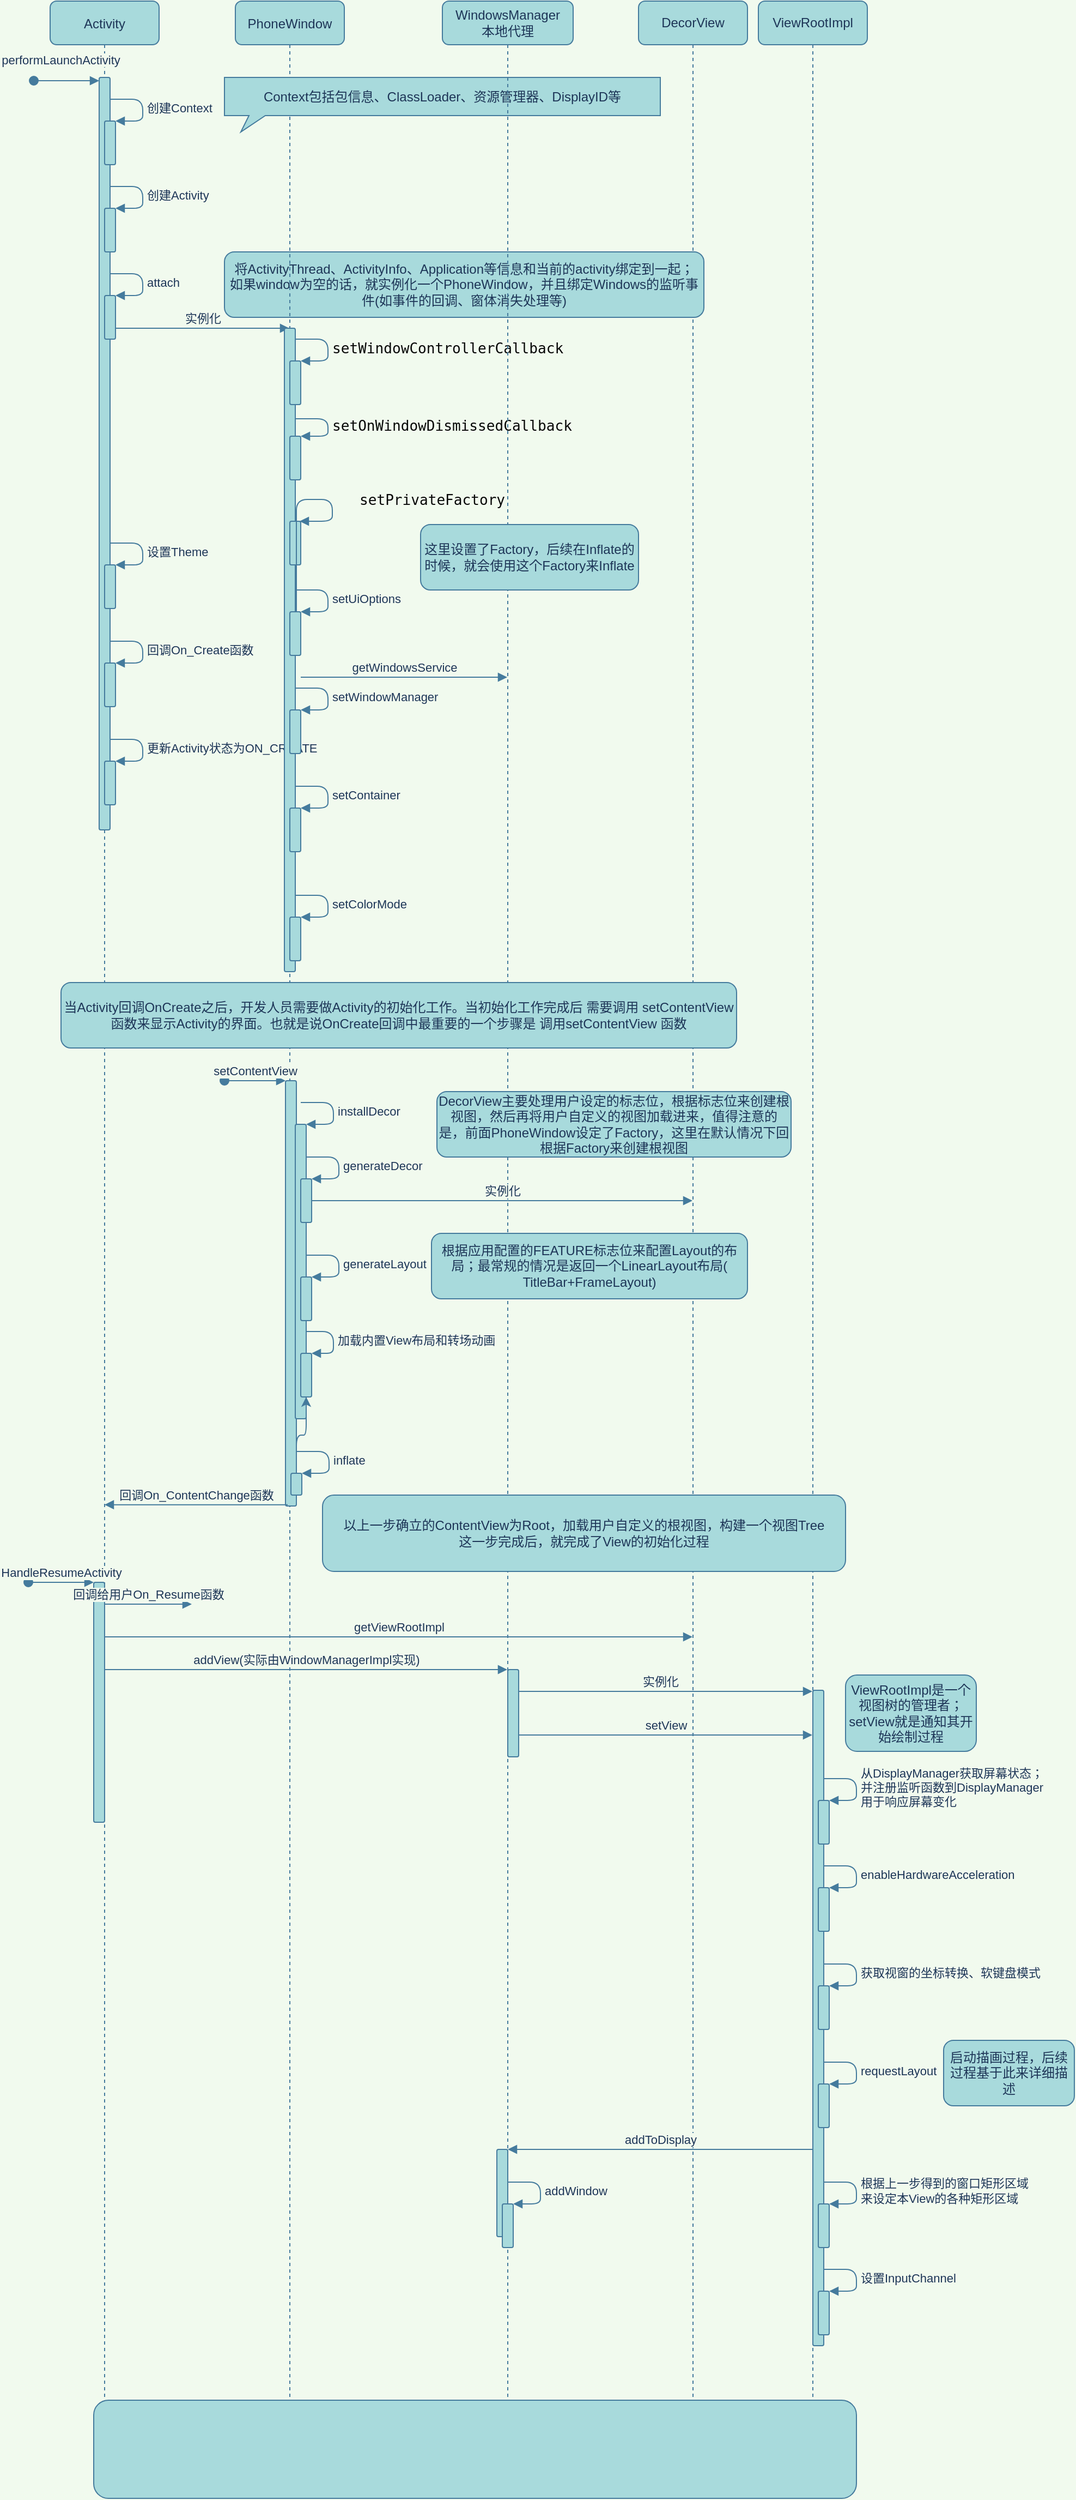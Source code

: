 <mxfile version="16.5.3" type="github">
  <diagram id="kgpKYQtTHZ0yAKxKKP6v" name="Page-1">
    <mxGraphModel dx="914" dy="612" grid="1" gridSize="10" guides="1" tooltips="1" connect="1" arrows="1" fold="1" page="1" pageScale="1" pageWidth="850" pageHeight="1100" background="#F1FAEE" math="0" shadow="0">
      <root>
        <mxCell id="0" />
        <mxCell id="1" style="locked=1;" parent="0" />
        <mxCell id="mvKPFEOK_YDnTUbCSuoW-56" value="DecorView" style="shape=umlLifeline;perimeter=lifelinePerimeter;whiteSpace=wrap;html=1;container=1;collapsible=0;recursiveResize=0;outlineConnect=0;rounded=1;fillColor=#A8DADC;strokeColor=#457B9D;fontColor=#1D3557;" parent="1" vertex="1">
          <mxGeometry x="660" y="80" width="100" height="2240" as="geometry" />
        </mxCell>
        <mxCell id="mvKPFEOK_YDnTUbCSuoW-14" value="将ActivityThread、ActivityInfo、Application等信息和当前的activity绑定到一起；&lt;br&gt;如果window为空的话，就实例化一个PhoneWindow，并且绑定Windows的监听事件(如事件的回调、窗体消失处理等)" style="rounded=1;whiteSpace=wrap;html=1;fillColor=#A8DADC;strokeColor=#457B9D;fontColor=#1D3557;" parent="1" vertex="1">
          <mxGeometry x="280" y="310" width="440" height="60" as="geometry" />
        </mxCell>
        <mxCell id="3nuBFxr9cyL0pnOWT2aG-1" value="Activity" style="shape=umlLifeline;perimeter=lifelinePerimeter;container=1;collapsible=0;recursiveResize=0;rounded=1;shadow=0;strokeWidth=1;fillColor=#A8DADC;strokeColor=#457B9D;fontColor=#1D3557;" parent="1" vertex="1">
          <mxGeometry x="120" y="80" width="100" height="2270" as="geometry" />
        </mxCell>
        <mxCell id="3nuBFxr9cyL0pnOWT2aG-2" value="" style="points=[];perimeter=orthogonalPerimeter;rounded=1;shadow=0;strokeWidth=1;fillColor=#A8DADC;strokeColor=#457B9D;fontColor=#1D3557;" parent="3nuBFxr9cyL0pnOWT2aG-1" vertex="1">
          <mxGeometry x="45" y="70" width="10" height="690" as="geometry" />
        </mxCell>
        <mxCell id="3nuBFxr9cyL0pnOWT2aG-3" value="performLaunchActivity" style="verticalAlign=bottom;startArrow=oval;endArrow=block;startSize=8;shadow=0;strokeWidth=1;rounded=1;labelBackgroundColor=#F1FAEE;strokeColor=#457B9D;fontColor=#1D3557;" parent="3nuBFxr9cyL0pnOWT2aG-1" edge="1">
          <mxGeometry x="-0.167" y="10" relative="1" as="geometry">
            <mxPoint x="-15" y="73" as="sourcePoint" />
            <mxPoint x="45" y="73" as="targetPoint" />
            <mxPoint as="offset" />
          </mxGeometry>
        </mxCell>
        <mxCell id="mvKPFEOK_YDnTUbCSuoW-1" value="" style="html=1;points=[];perimeter=orthogonalPerimeter;rounded=1;fillColor=#A8DADC;strokeColor=#457B9D;fontColor=#1D3557;" parent="3nuBFxr9cyL0pnOWT2aG-1" vertex="1">
          <mxGeometry x="50" y="110" width="10" height="40" as="geometry" />
        </mxCell>
        <mxCell id="mvKPFEOK_YDnTUbCSuoW-2" value="创建Context" style="edgeStyle=orthogonalEdgeStyle;html=1;align=left;spacingLeft=2;endArrow=block;rounded=1;entryX=1;entryY=0;labelBackgroundColor=#F1FAEE;strokeColor=#457B9D;fontColor=#1D3557;" parent="3nuBFxr9cyL0pnOWT2aG-1" target="mvKPFEOK_YDnTUbCSuoW-1" edge="1">
          <mxGeometry relative="1" as="geometry">
            <mxPoint x="55" y="90" as="sourcePoint" />
            <Array as="points">
              <mxPoint x="85" y="90" />
            </Array>
          </mxGeometry>
        </mxCell>
        <mxCell id="mvKPFEOK_YDnTUbCSuoW-8" value="" style="html=1;points=[];perimeter=orthogonalPerimeter;rounded=1;fillColor=#A8DADC;strokeColor=#457B9D;fontColor=#1D3557;" parent="3nuBFxr9cyL0pnOWT2aG-1" vertex="1">
          <mxGeometry x="50" y="190" width="10" height="40" as="geometry" />
        </mxCell>
        <mxCell id="mvKPFEOK_YDnTUbCSuoW-9" value="创建Activity" style="edgeStyle=orthogonalEdgeStyle;html=1;align=left;spacingLeft=2;endArrow=block;rounded=1;entryX=1;entryY=0;labelBackgroundColor=#F1FAEE;strokeColor=#457B9D;fontColor=#1D3557;" parent="3nuBFxr9cyL0pnOWT2aG-1" target="mvKPFEOK_YDnTUbCSuoW-8" edge="1">
          <mxGeometry relative="1" as="geometry">
            <mxPoint x="55" y="170" as="sourcePoint" />
            <Array as="points">
              <mxPoint x="85" y="170" />
            </Array>
          </mxGeometry>
        </mxCell>
        <mxCell id="mvKPFEOK_YDnTUbCSuoW-10" value="" style="html=1;points=[];perimeter=orthogonalPerimeter;rounded=1;fillColor=#A8DADC;strokeColor=#457B9D;fontColor=#1D3557;" parent="3nuBFxr9cyL0pnOWT2aG-1" vertex="1">
          <mxGeometry x="50" y="270" width="10" height="40" as="geometry" />
        </mxCell>
        <mxCell id="mvKPFEOK_YDnTUbCSuoW-11" value="attach" style="edgeStyle=orthogonalEdgeStyle;html=1;align=left;spacingLeft=2;endArrow=block;rounded=1;entryX=1;entryY=0;labelBackgroundColor=#F1FAEE;strokeColor=#457B9D;fontColor=#1D3557;" parent="3nuBFxr9cyL0pnOWT2aG-1" target="mvKPFEOK_YDnTUbCSuoW-10" edge="1">
          <mxGeometry relative="1" as="geometry">
            <mxPoint x="55" y="250" as="sourcePoint" />
            <Array as="points">
              <mxPoint x="85" y="250" />
            </Array>
          </mxGeometry>
        </mxCell>
        <mxCell id="mvKPFEOK_YDnTUbCSuoW-17" value="" style="html=1;points=[];perimeter=orthogonalPerimeter;rounded=1;fillColor=#A8DADC;strokeColor=#457B9D;fontColor=#1D3557;" parent="3nuBFxr9cyL0pnOWT2aG-1" vertex="1">
          <mxGeometry x="50" y="517" width="10" height="40" as="geometry" />
        </mxCell>
        <mxCell id="mvKPFEOK_YDnTUbCSuoW-18" value="设置Theme" style="edgeStyle=orthogonalEdgeStyle;html=1;align=left;spacingLeft=2;endArrow=block;rounded=1;entryX=1;entryY=0;labelBackgroundColor=#F1FAEE;strokeColor=#457B9D;fontColor=#1D3557;" parent="3nuBFxr9cyL0pnOWT2aG-1" target="mvKPFEOK_YDnTUbCSuoW-17" edge="1">
          <mxGeometry relative="1" as="geometry">
            <mxPoint x="55" y="497" as="sourcePoint" />
            <Array as="points">
              <mxPoint x="85" y="497" />
            </Array>
          </mxGeometry>
        </mxCell>
        <mxCell id="mvKPFEOK_YDnTUbCSuoW-19" value="" style="html=1;points=[];perimeter=orthogonalPerimeter;rounded=1;fillColor=#A8DADC;strokeColor=#457B9D;fontColor=#1D3557;" parent="3nuBFxr9cyL0pnOWT2aG-1" vertex="1">
          <mxGeometry x="50" y="607" width="10" height="40" as="geometry" />
        </mxCell>
        <mxCell id="mvKPFEOK_YDnTUbCSuoW-20" value="回调On_Create函数" style="edgeStyle=orthogonalEdgeStyle;html=1;align=left;spacingLeft=2;endArrow=block;rounded=1;entryX=1;entryY=0;labelBackgroundColor=#F1FAEE;strokeColor=#457B9D;fontColor=#1D3557;" parent="3nuBFxr9cyL0pnOWT2aG-1" target="mvKPFEOK_YDnTUbCSuoW-19" edge="1">
          <mxGeometry relative="1" as="geometry">
            <mxPoint x="55" y="587" as="sourcePoint" />
            <Array as="points">
              <mxPoint x="85" y="587" />
            </Array>
          </mxGeometry>
        </mxCell>
        <mxCell id="mvKPFEOK_YDnTUbCSuoW-23" value="" style="html=1;points=[];perimeter=orthogonalPerimeter;rounded=1;fillColor=#A8DADC;strokeColor=#457B9D;fontColor=#1D3557;" parent="3nuBFxr9cyL0pnOWT2aG-1" vertex="1">
          <mxGeometry x="50" y="697" width="10" height="40" as="geometry" />
        </mxCell>
        <mxCell id="mvKPFEOK_YDnTUbCSuoW-24" value="更新Activity状态为ON_CREATE" style="edgeStyle=orthogonalEdgeStyle;html=1;align=left;spacingLeft=2;endArrow=block;rounded=1;entryX=1;entryY=0;labelBackgroundColor=#F1FAEE;strokeColor=#457B9D;fontColor=#1D3557;" parent="3nuBFxr9cyL0pnOWT2aG-1" target="mvKPFEOK_YDnTUbCSuoW-23" edge="1">
          <mxGeometry relative="1" as="geometry">
            <mxPoint x="55" y="677" as="sourcePoint" />
            <Array as="points">
              <mxPoint x="85" y="677" />
            </Array>
          </mxGeometry>
        </mxCell>
        <mxCell id="mvKPFEOK_YDnTUbCSuoW-25" value="实例化" style="html=1;verticalAlign=bottom;endArrow=block;rounded=1;labelBackgroundColor=#F1FAEE;strokeColor=#457B9D;fontColor=#1D3557;" parent="3nuBFxr9cyL0pnOWT2aG-1" target="3nuBFxr9cyL0pnOWT2aG-5" edge="1">
          <mxGeometry width="80" relative="1" as="geometry">
            <mxPoint x="60" y="300" as="sourcePoint" />
            <mxPoint x="140" y="300" as="targetPoint" />
          </mxGeometry>
        </mxCell>
        <mxCell id="3nuBFxr9cyL0pnOWT2aG-5" value="PhoneWindow" style="shape=umlLifeline;perimeter=lifelinePerimeter;container=1;collapsible=0;recursiveResize=0;rounded=1;shadow=0;strokeWidth=1;fillColor=#A8DADC;strokeColor=#457B9D;fontColor=#1D3557;" parent="1" vertex="1">
          <mxGeometry x="290" y="80" width="100" height="2250" as="geometry" />
        </mxCell>
        <mxCell id="mvKPFEOK_YDnTUbCSuoW-26" value="" style="html=1;points=[];perimeter=orthogonalPerimeter;rounded=1;fillColor=#A8DADC;strokeColor=#457B9D;fontColor=#1D3557;" parent="3nuBFxr9cyL0pnOWT2aG-5" vertex="1">
          <mxGeometry x="45" y="300" width="10" height="590" as="geometry" />
        </mxCell>
        <mxCell id="mvKPFEOK_YDnTUbCSuoW-27" value="" style="html=1;points=[];perimeter=orthogonalPerimeter;rounded=1;fillColor=#A8DADC;strokeColor=#457B9D;fontColor=#1D3557;" parent="3nuBFxr9cyL0pnOWT2aG-5" vertex="1">
          <mxGeometry x="50" y="330" width="10" height="40" as="geometry" />
        </mxCell>
        <mxCell id="mvKPFEOK_YDnTUbCSuoW-28" value="&lt;pre style=&quot;color: rgb(8 , 8 , 8) ; font-family: &amp;#34;jetbrains mono&amp;#34; , monospace ; font-size: 9.8pt&quot;&gt;setWindowControllerCallback&lt;/pre&gt;" style="edgeStyle=orthogonalEdgeStyle;html=1;align=left;spacingLeft=2;endArrow=block;rounded=1;entryX=1;entryY=0;labelBackgroundColor=#F1FAEE;strokeColor=#457B9D;fontColor=#1D3557;" parent="3nuBFxr9cyL0pnOWT2aG-5" target="mvKPFEOK_YDnTUbCSuoW-27" edge="1">
          <mxGeometry relative="1" as="geometry">
            <mxPoint x="55" y="310" as="sourcePoint" />
            <Array as="points">
              <mxPoint x="85" y="310" />
            </Array>
          </mxGeometry>
        </mxCell>
        <mxCell id="mvKPFEOK_YDnTUbCSuoW-29" value="" style="html=1;points=[];perimeter=orthogonalPerimeter;rounded=1;fillColor=#A8DADC;strokeColor=#457B9D;fontColor=#1D3557;" parent="3nuBFxr9cyL0pnOWT2aG-5" vertex="1">
          <mxGeometry x="50" y="399" width="10" height="40" as="geometry" />
        </mxCell>
        <mxCell id="mvKPFEOK_YDnTUbCSuoW-30" value="&lt;pre style=&quot;color: rgb(8 , 8 , 8) ; font-family: &amp;#34;jetbrains mono&amp;#34; , monospace ; font-size: 9.8pt&quot;&gt;setOnWindowDismissedCallback&lt;/pre&gt;" style="edgeStyle=orthogonalEdgeStyle;html=1;align=left;spacingLeft=2;endArrow=block;rounded=1;entryX=1;entryY=0;labelBackgroundColor=#F1FAEE;strokeColor=#457B9D;fontColor=#1D3557;" parent="3nuBFxr9cyL0pnOWT2aG-5" target="mvKPFEOK_YDnTUbCSuoW-29" edge="1">
          <mxGeometry relative="1" as="geometry">
            <mxPoint x="55" y="383" as="sourcePoint" />
            <Array as="points">
              <mxPoint x="85" y="383" />
            </Array>
          </mxGeometry>
        </mxCell>
        <mxCell id="mvKPFEOK_YDnTUbCSuoW-31" value="" style="html=1;points=[];perimeter=orthogonalPerimeter;rounded=1;fillColor=#A8DADC;strokeColor=#457B9D;fontColor=#1D3557;" parent="3nuBFxr9cyL0pnOWT2aG-5" vertex="1">
          <mxGeometry x="50" y="477" width="10" height="40" as="geometry" />
        </mxCell>
        <mxCell id="mvKPFEOK_YDnTUbCSuoW-32" value="&lt;pre style=&quot;color: rgb(8 , 8 , 8) ; font-family: &amp;#34;jetbrains mono&amp;#34; , monospace ; font-size: 9.8pt&quot;&gt;setPrivateFactory&lt;/pre&gt;" style="edgeStyle=orthogonalEdgeStyle;html=1;align=left;spacingLeft=2;endArrow=block;rounded=1;entryX=1;entryY=0;exitX=1.2;exitY=0.628;exitDx=0;exitDy=0;exitPerimeter=0;labelBackgroundColor=#F1FAEE;strokeColor=#457B9D;fontColor=#1D3557;" parent="3nuBFxr9cyL0pnOWT2aG-5" edge="1">
          <mxGeometry x="0.506" y="21" relative="1" as="geometry">
            <mxPoint x="56" y="576.32" as="sourcePoint" />
            <Array as="points">
              <mxPoint x="89" y="457" />
              <mxPoint x="89" y="477" />
            </Array>
            <mxPoint x="59" y="477" as="targetPoint" />
            <mxPoint as="offset" />
          </mxGeometry>
        </mxCell>
        <mxCell id="mvKPFEOK_YDnTUbCSuoW-33" value="" style="html=1;points=[];perimeter=orthogonalPerimeter;rounded=1;fillColor=#A8DADC;strokeColor=#457B9D;fontColor=#1D3557;" parent="3nuBFxr9cyL0pnOWT2aG-5" vertex="1">
          <mxGeometry x="50" y="560" width="10" height="40" as="geometry" />
        </mxCell>
        <mxCell id="mvKPFEOK_YDnTUbCSuoW-34" value="setUiOptions" style="edgeStyle=orthogonalEdgeStyle;html=1;align=left;spacingLeft=2;endArrow=block;rounded=1;entryX=1;entryY=0;labelBackgroundColor=#F1FAEE;strokeColor=#457B9D;fontColor=#1D3557;" parent="3nuBFxr9cyL0pnOWT2aG-5" target="mvKPFEOK_YDnTUbCSuoW-33" edge="1">
          <mxGeometry relative="1" as="geometry">
            <mxPoint x="55" y="540" as="sourcePoint" />
            <Array as="points">
              <mxPoint x="85" y="540" />
            </Array>
          </mxGeometry>
        </mxCell>
        <mxCell id="mvKPFEOK_YDnTUbCSuoW-38" value="" style="html=1;points=[];perimeter=orthogonalPerimeter;rounded=1;fillColor=#A8DADC;strokeColor=#457B9D;fontColor=#1D3557;" parent="3nuBFxr9cyL0pnOWT2aG-5" vertex="1">
          <mxGeometry x="50" y="650" width="10" height="40" as="geometry" />
        </mxCell>
        <mxCell id="mvKPFEOK_YDnTUbCSuoW-39" value="setWindowManager" style="edgeStyle=orthogonalEdgeStyle;html=1;align=left;spacingLeft=2;endArrow=block;rounded=1;entryX=1;entryY=0;labelBackgroundColor=#F1FAEE;strokeColor=#457B9D;fontColor=#1D3557;" parent="3nuBFxr9cyL0pnOWT2aG-5" target="mvKPFEOK_YDnTUbCSuoW-38" edge="1">
          <mxGeometry relative="1" as="geometry">
            <mxPoint x="55" y="630" as="sourcePoint" />
            <Array as="points">
              <mxPoint x="85" y="630" />
            </Array>
          </mxGeometry>
        </mxCell>
        <mxCell id="mvKPFEOK_YDnTUbCSuoW-40" value="" style="html=1;points=[];perimeter=orthogonalPerimeter;rounded=1;fillColor=#A8DADC;strokeColor=#457B9D;fontColor=#1D3557;" parent="3nuBFxr9cyL0pnOWT2aG-5" vertex="1">
          <mxGeometry x="50" y="740" width="10" height="40" as="geometry" />
        </mxCell>
        <mxCell id="mvKPFEOK_YDnTUbCSuoW-41" value="setContainer" style="edgeStyle=orthogonalEdgeStyle;html=1;align=left;spacingLeft=2;endArrow=block;rounded=1;entryX=1;entryY=0;labelBackgroundColor=#F1FAEE;strokeColor=#457B9D;fontColor=#1D3557;" parent="3nuBFxr9cyL0pnOWT2aG-5" target="mvKPFEOK_YDnTUbCSuoW-40" edge="1">
          <mxGeometry relative="1" as="geometry">
            <mxPoint x="55" y="720" as="sourcePoint" />
            <Array as="points">
              <mxPoint x="85" y="720" />
            </Array>
          </mxGeometry>
        </mxCell>
        <mxCell id="mvKPFEOK_YDnTUbCSuoW-44" value="" style="html=1;points=[];perimeter=orthogonalPerimeter;rounded=1;fillColor=#A8DADC;strokeColor=#457B9D;fontColor=#1D3557;" parent="3nuBFxr9cyL0pnOWT2aG-5" vertex="1">
          <mxGeometry x="50" y="840" width="10" height="40" as="geometry" />
        </mxCell>
        <mxCell id="mvKPFEOK_YDnTUbCSuoW-45" value="setColorMode" style="edgeStyle=orthogonalEdgeStyle;html=1;align=left;spacingLeft=2;endArrow=block;rounded=1;entryX=1;entryY=0;labelBackgroundColor=#F1FAEE;strokeColor=#457B9D;fontColor=#1D3557;" parent="3nuBFxr9cyL0pnOWT2aG-5" target="mvKPFEOK_YDnTUbCSuoW-44" edge="1">
          <mxGeometry relative="1" as="geometry">
            <mxPoint x="55" y="820" as="sourcePoint" />
            <Array as="points">
              <mxPoint x="85" y="820" />
            </Array>
          </mxGeometry>
        </mxCell>
        <mxCell id="mvKPFEOK_YDnTUbCSuoW-58" value="getWindowsService" style="html=1;verticalAlign=bottom;endArrow=block;rounded=1;labelBackgroundColor=#F1FAEE;strokeColor=#457B9D;fontColor=#1D3557;" parent="3nuBFxr9cyL0pnOWT2aG-5" target="mvKPFEOK_YDnTUbCSuoW-35" edge="1">
          <mxGeometry width="80" relative="1" as="geometry">
            <mxPoint x="60" y="620" as="sourcePoint" />
            <mxPoint x="140" y="620" as="targetPoint" />
          </mxGeometry>
        </mxCell>
        <mxCell id="mvKPFEOK_YDnTUbCSuoW-4" value="Context包括包信息、ClassLoader、资源管理器、DisplayID等" style="whiteSpace=wrap;html=1;shape=mxgraph.basic.rectCallout;dx=30;dy=15;boundedLbl=1;rounded=1;fillColor=#A8DADC;strokeColor=#457B9D;fontColor=#1D3557;" parent="1" vertex="1">
          <mxGeometry x="280" y="150" width="400" height="50" as="geometry" />
        </mxCell>
        <mxCell id="mvKPFEOK_YDnTUbCSuoW-35" value="WindowsManager&lt;br&gt;本地代理" style="shape=umlLifeline;perimeter=lifelinePerimeter;whiteSpace=wrap;html=1;container=1;collapsible=0;recursiveResize=0;outlineConnect=0;rounded=1;fillColor=#A8DADC;strokeColor=#457B9D;fontColor=#1D3557;" parent="1" vertex="1">
          <mxGeometry x="480" y="80" width="120" height="2230" as="geometry" />
        </mxCell>
        <mxCell id="mvKPFEOK_YDnTUbCSuoW-49" value="这里设置了Factory，后续在Inflate的时候，就会使用这个Factory来Inflate" style="rounded=1;whiteSpace=wrap;html=1;fillColor=#A8DADC;strokeColor=#457B9D;fontColor=#1D3557;" parent="mvKPFEOK_YDnTUbCSuoW-35" vertex="1">
          <mxGeometry x="-20" y="480" width="200" height="60" as="geometry" />
        </mxCell>
        <mxCell id="mvKPFEOK_YDnTUbCSuoW-79" value="ViewRootImpl" style="shape=umlLifeline;perimeter=lifelinePerimeter;whiteSpace=wrap;html=1;container=1;collapsible=0;recursiveResize=0;outlineConnect=0;rounded=1;fillColor=#A8DADC;strokeColor=#457B9D;fontColor=#1D3557;" parent="1" vertex="1">
          <mxGeometry x="770" y="80" width="100" height="2240" as="geometry" />
        </mxCell>
        <mxCell id="mvKPFEOK_YDnTUbCSuoW-50" value="Layer1" style="" parent="0" />
        <mxCell id="mvKPFEOK_YDnTUbCSuoW-54" value="" style="html=1;points=[];perimeter=orthogonalPerimeter;rounded=1;fillColor=#A8DADC;strokeColor=#457B9D;fontColor=#1D3557;" parent="mvKPFEOK_YDnTUbCSuoW-50" vertex="1">
          <mxGeometry x="336" y="1070" width="10" height="390" as="geometry" />
        </mxCell>
        <mxCell id="mvKPFEOK_YDnTUbCSuoW-55" value="setContentView" style="html=1;verticalAlign=bottom;startArrow=oval;endArrow=block;startSize=8;rounded=1;labelBackgroundColor=#F1FAEE;strokeColor=#457B9D;fontColor=#1D3557;" parent="mvKPFEOK_YDnTUbCSuoW-50" target="mvKPFEOK_YDnTUbCSuoW-54" edge="1">
          <mxGeometry relative="1" as="geometry">
            <mxPoint x="280" y="1070" as="sourcePoint" />
          </mxGeometry>
        </mxCell>
        <mxCell id="mvKPFEOK_YDnTUbCSuoW-59" value="" style="html=1;points=[];perimeter=orthogonalPerimeter;rounded=1;fillColor=#A8DADC;strokeColor=#457B9D;fontColor=#1D3557;" parent="mvKPFEOK_YDnTUbCSuoW-50" vertex="1">
          <mxGeometry x="345" y="1110" width="10" height="270" as="geometry" />
        </mxCell>
        <mxCell id="mvKPFEOK_YDnTUbCSuoW-60" value="installDecor" style="edgeStyle=orthogonalEdgeStyle;html=1;align=left;spacingLeft=2;endArrow=block;rounded=1;entryX=1;entryY=0;labelBackgroundColor=#F1FAEE;strokeColor=#457B9D;fontColor=#1D3557;" parent="mvKPFEOK_YDnTUbCSuoW-50" target="mvKPFEOK_YDnTUbCSuoW-59" edge="1">
          <mxGeometry relative="1" as="geometry">
            <mxPoint x="350" y="1090" as="sourcePoint" />
            <Array as="points">
              <mxPoint x="380" y="1090" />
            </Array>
          </mxGeometry>
        </mxCell>
        <mxCell id="mvKPFEOK_YDnTUbCSuoW-61" value="" style="html=1;points=[];perimeter=orthogonalPerimeter;rounded=1;fillColor=#A8DADC;strokeColor=#457B9D;fontColor=#1D3557;" parent="mvKPFEOK_YDnTUbCSuoW-50" vertex="1">
          <mxGeometry x="350" y="1160" width="10" height="40" as="geometry" />
        </mxCell>
        <mxCell id="mvKPFEOK_YDnTUbCSuoW-62" value="generateDecor" style="edgeStyle=orthogonalEdgeStyle;html=1;align=left;spacingLeft=2;endArrow=block;rounded=1;entryX=1;entryY=0;labelBackgroundColor=#F1FAEE;strokeColor=#457B9D;fontColor=#1D3557;" parent="mvKPFEOK_YDnTUbCSuoW-50" target="mvKPFEOK_YDnTUbCSuoW-61" edge="1">
          <mxGeometry relative="1" as="geometry">
            <mxPoint x="355" y="1140" as="sourcePoint" />
            <Array as="points">
              <mxPoint x="385" y="1140" />
            </Array>
          </mxGeometry>
        </mxCell>
        <mxCell id="mvKPFEOK_YDnTUbCSuoW-63" value="实例化" style="html=1;verticalAlign=bottom;endArrow=block;rounded=1;labelBackgroundColor=#F1FAEE;strokeColor=#457B9D;fontColor=#1D3557;" parent="mvKPFEOK_YDnTUbCSuoW-50" target="mvKPFEOK_YDnTUbCSuoW-56" edge="1">
          <mxGeometry width="80" relative="1" as="geometry">
            <mxPoint x="360" y="1180" as="sourcePoint" />
            <mxPoint x="440" y="1180" as="targetPoint" />
          </mxGeometry>
        </mxCell>
        <mxCell id="mvKPFEOK_YDnTUbCSuoW-64" value="" style="html=1;points=[];perimeter=orthogonalPerimeter;rounded=1;fillColor=#A8DADC;strokeColor=#457B9D;fontColor=#1D3557;" parent="mvKPFEOK_YDnTUbCSuoW-50" vertex="1">
          <mxGeometry x="350" y="1250" width="10" height="40" as="geometry" />
        </mxCell>
        <mxCell id="mvKPFEOK_YDnTUbCSuoW-65" value="generateLayout" style="edgeStyle=orthogonalEdgeStyle;html=1;align=left;spacingLeft=2;endArrow=block;rounded=1;entryX=1;entryY=0;labelBackgroundColor=#F1FAEE;strokeColor=#457B9D;fontColor=#1D3557;" parent="mvKPFEOK_YDnTUbCSuoW-50" target="mvKPFEOK_YDnTUbCSuoW-64" edge="1">
          <mxGeometry relative="1" as="geometry">
            <mxPoint x="355" y="1230" as="sourcePoint" />
            <Array as="points">
              <mxPoint x="385" y="1230" />
            </Array>
          </mxGeometry>
        </mxCell>
        <mxCell id="mvKPFEOK_YDnTUbCSuoW-67" value="" style="html=1;points=[];perimeter=orthogonalPerimeter;rounded=1;fillColor=#A8DADC;strokeColor=#457B9D;fontColor=#1D3557;" parent="mvKPFEOK_YDnTUbCSuoW-50" vertex="1">
          <mxGeometry x="350" y="1320" width="10" height="40" as="geometry" />
        </mxCell>
        <mxCell id="mvKPFEOK_YDnTUbCSuoW-68" value="加载内置View布局和转场动画" style="edgeStyle=orthogonalEdgeStyle;html=1;align=left;spacingLeft=2;endArrow=block;rounded=1;entryX=1;entryY=0;labelBackgroundColor=#F1FAEE;strokeColor=#457B9D;fontColor=#1D3557;" parent="mvKPFEOK_YDnTUbCSuoW-50" target="mvKPFEOK_YDnTUbCSuoW-67" edge="1">
          <mxGeometry relative="1" as="geometry">
            <mxPoint x="355" y="1300" as="sourcePoint" />
            <Array as="points">
              <mxPoint x="380" y="1300" />
            </Array>
          </mxGeometry>
        </mxCell>
        <mxCell id="mvKPFEOK_YDnTUbCSuoW-73" value="" style="edgeStyle=orthogonalEdgeStyle;rounded=1;orthogonalLoop=1;jettySize=auto;html=1;labelBackgroundColor=#F1FAEE;strokeColor=#457B9D;fontColor=#1D3557;" parent="mvKPFEOK_YDnTUbCSuoW-50" source="mvKPFEOK_YDnTUbCSuoW-69" target="mvKPFEOK_YDnTUbCSuoW-67" edge="1">
          <mxGeometry relative="1" as="geometry" />
        </mxCell>
        <mxCell id="mvKPFEOK_YDnTUbCSuoW-69" value="" style="html=1;points=[];perimeter=orthogonalPerimeter;rounded=1;fillColor=#A8DADC;strokeColor=#457B9D;fontColor=#1D3557;" parent="mvKPFEOK_YDnTUbCSuoW-50" vertex="1">
          <mxGeometry x="341" y="1430" width="10" height="20" as="geometry" />
        </mxCell>
        <mxCell id="mvKPFEOK_YDnTUbCSuoW-70" value="inflate" style="edgeStyle=orthogonalEdgeStyle;html=1;align=left;spacingLeft=2;endArrow=block;rounded=1;entryX=1;entryY=0;labelBackgroundColor=#F1FAEE;strokeColor=#457B9D;fontColor=#1D3557;" parent="mvKPFEOK_YDnTUbCSuoW-50" target="mvKPFEOK_YDnTUbCSuoW-69" edge="1">
          <mxGeometry relative="1" as="geometry">
            <mxPoint x="346" y="1410" as="sourcePoint" />
            <Array as="points">
              <mxPoint x="376" y="1410" />
            </Array>
          </mxGeometry>
        </mxCell>
        <mxCell id="mvKPFEOK_YDnTUbCSuoW-75" value="回调On_ContentChange函数" style="html=1;verticalAlign=bottom;endArrow=block;rounded=1;exitX=0.2;exitY=0.997;exitDx=0;exitDy=0;exitPerimeter=0;labelBackgroundColor=#F1FAEE;strokeColor=#457B9D;fontColor=#1D3557;" parent="mvKPFEOK_YDnTUbCSuoW-50" source="mvKPFEOK_YDnTUbCSuoW-54" target="3nuBFxr9cyL0pnOWT2aG-1" edge="1">
          <mxGeometry width="80" relative="1" as="geometry">
            <mxPoint x="480" y="1510" as="sourcePoint" />
            <mxPoint x="560" y="1510" as="targetPoint" />
          </mxGeometry>
        </mxCell>
        <mxCell id="mvKPFEOK_YDnTUbCSuoW-76" value="" style="html=1;points=[];perimeter=orthogonalPerimeter;rounded=1;fillColor=#A8DADC;strokeColor=#457B9D;fontColor=#1D3557;" parent="mvKPFEOK_YDnTUbCSuoW-50" vertex="1">
          <mxGeometry x="160" y="1530" width="10" height="220" as="geometry" />
        </mxCell>
        <mxCell id="mvKPFEOK_YDnTUbCSuoW-77" value="HandleResumeActivity" style="html=1;verticalAlign=bottom;startArrow=oval;endArrow=block;startSize=8;rounded=1;labelBackgroundColor=#F1FAEE;strokeColor=#457B9D;fontColor=#1D3557;" parent="mvKPFEOK_YDnTUbCSuoW-50" target="mvKPFEOK_YDnTUbCSuoW-76" edge="1">
          <mxGeometry relative="1" as="geometry">
            <mxPoint x="100" y="1530" as="sourcePoint" />
          </mxGeometry>
        </mxCell>
        <mxCell id="mvKPFEOK_YDnTUbCSuoW-78" value="回调给用户On_Resume函数" style="html=1;verticalAlign=bottom;endArrow=block;rounded=1;labelBackgroundColor=#F1FAEE;strokeColor=#457B9D;fontColor=#1D3557;" parent="mvKPFEOK_YDnTUbCSuoW-50" edge="1">
          <mxGeometry width="80" relative="1" as="geometry">
            <mxPoint x="170" y="1550" as="sourcePoint" />
            <mxPoint x="250" y="1550" as="targetPoint" />
          </mxGeometry>
        </mxCell>
        <mxCell id="mvKPFEOK_YDnTUbCSuoW-80" value="getViewRootImpl" style="html=1;verticalAlign=bottom;endArrow=block;rounded=1;labelBackgroundColor=#F1FAEE;strokeColor=#457B9D;fontColor=#1D3557;" parent="mvKPFEOK_YDnTUbCSuoW-50" target="mvKPFEOK_YDnTUbCSuoW-56" edge="1">
          <mxGeometry width="80" relative="1" as="geometry">
            <mxPoint x="170" y="1580" as="sourcePoint" />
            <mxPoint x="250" y="1580" as="targetPoint" />
          </mxGeometry>
        </mxCell>
        <mxCell id="mvKPFEOK_YDnTUbCSuoW-81" value="addView(实际由WindowManagerImpl实现)" style="html=1;verticalAlign=bottom;endArrow=block;rounded=1;labelBackgroundColor=#F1FAEE;strokeColor=#457B9D;fontColor=#1D3557;" parent="mvKPFEOK_YDnTUbCSuoW-50" target="mvKPFEOK_YDnTUbCSuoW-35" edge="1">
          <mxGeometry width="80" relative="1" as="geometry">
            <mxPoint x="170" y="1610" as="sourcePoint" />
            <mxPoint x="250" y="1610" as="targetPoint" />
          </mxGeometry>
        </mxCell>
        <mxCell id="mvKPFEOK_YDnTUbCSuoW-82" value="实例化" style="html=1;verticalAlign=bottom;endArrow=block;rounded=1;labelBackgroundColor=#F1FAEE;strokeColor=#457B9D;fontColor=#1D3557;" parent="mvKPFEOK_YDnTUbCSuoW-50" target="mvKPFEOK_YDnTUbCSuoW-79" edge="1">
          <mxGeometry width="80" relative="1" as="geometry">
            <mxPoint x="540" y="1630" as="sourcePoint" />
            <mxPoint x="620" y="1630" as="targetPoint" />
          </mxGeometry>
        </mxCell>
        <mxCell id="mvKPFEOK_YDnTUbCSuoW-85" value="" style="html=1;points=[];perimeter=orthogonalPerimeter;rounded=1;fillColor=#A8DADC;strokeColor=#457B9D;fontColor=#1D3557;" parent="mvKPFEOK_YDnTUbCSuoW-50" vertex="1">
          <mxGeometry x="540" y="1610" width="10" height="80" as="geometry" />
        </mxCell>
        <mxCell id="mvKPFEOK_YDnTUbCSuoW-86" value="setView" style="html=1;verticalAlign=bottom;endArrow=block;rounded=1;labelBackgroundColor=#F1FAEE;strokeColor=#457B9D;fontColor=#1D3557;" parent="mvKPFEOK_YDnTUbCSuoW-50" target="mvKPFEOK_YDnTUbCSuoW-79" edge="1">
          <mxGeometry width="80" relative="1" as="geometry">
            <mxPoint x="550" y="1670" as="sourcePoint" />
            <mxPoint x="630" y="1670" as="targetPoint" />
          </mxGeometry>
        </mxCell>
        <mxCell id="mvKPFEOK_YDnTUbCSuoW-87" value="" style="html=1;points=[];perimeter=orthogonalPerimeter;rounded=1;fillColor=#A8DADC;strokeColor=#457B9D;fontColor=#1D3557;" parent="mvKPFEOK_YDnTUbCSuoW-50" vertex="1">
          <mxGeometry x="820" y="1629" width="10" height="601" as="geometry" />
        </mxCell>
        <mxCell id="mvKPFEOK_YDnTUbCSuoW-91" value="" style="html=1;points=[];perimeter=orthogonalPerimeter;rounded=1;fillColor=#A8DADC;strokeColor=#457B9D;fontColor=#1D3557;" parent="mvKPFEOK_YDnTUbCSuoW-50" vertex="1">
          <mxGeometry x="825" y="1730" width="10" height="40" as="geometry" />
        </mxCell>
        <mxCell id="mvKPFEOK_YDnTUbCSuoW-92" value="从DisplayManager获取屏幕状态；&lt;br&gt;并注册监听函数到DisplayManager&lt;br&gt;用于响应屏幕变化" style="edgeStyle=orthogonalEdgeStyle;html=1;align=left;spacingLeft=2;endArrow=block;rounded=1;entryX=1;entryY=0;labelBackgroundColor=#F1FAEE;strokeColor=#457B9D;fontColor=#1D3557;" parent="mvKPFEOK_YDnTUbCSuoW-50" target="mvKPFEOK_YDnTUbCSuoW-91" edge="1">
          <mxGeometry relative="1" as="geometry">
            <mxPoint x="830" y="1710" as="sourcePoint" />
            <Array as="points">
              <mxPoint x="860" y="1710" />
            </Array>
          </mxGeometry>
        </mxCell>
        <mxCell id="mvKPFEOK_YDnTUbCSuoW-93" value="" style="html=1;points=[];perimeter=orthogonalPerimeter;rounded=1;fillColor=#A8DADC;strokeColor=#457B9D;fontColor=#1D3557;" parent="mvKPFEOK_YDnTUbCSuoW-50" vertex="1">
          <mxGeometry x="825" y="1810" width="10" height="40" as="geometry" />
        </mxCell>
        <mxCell id="mvKPFEOK_YDnTUbCSuoW-94" value="enableHardwareAcceleration" style="edgeStyle=orthogonalEdgeStyle;html=1;align=left;spacingLeft=2;endArrow=block;rounded=1;entryX=1;entryY=0;labelBackgroundColor=#F1FAEE;strokeColor=#457B9D;fontColor=#1D3557;" parent="mvKPFEOK_YDnTUbCSuoW-50" target="mvKPFEOK_YDnTUbCSuoW-93" edge="1">
          <mxGeometry relative="1" as="geometry">
            <mxPoint x="830" y="1790" as="sourcePoint" />
            <Array as="points">
              <mxPoint x="860" y="1790" />
            </Array>
          </mxGeometry>
        </mxCell>
        <mxCell id="mvKPFEOK_YDnTUbCSuoW-95" value="" style="html=1;points=[];perimeter=orthogonalPerimeter;rounded=1;fillColor=#A8DADC;strokeColor=#457B9D;fontColor=#1D3557;" parent="mvKPFEOK_YDnTUbCSuoW-50" vertex="1">
          <mxGeometry x="825" y="1900" width="10" height="40" as="geometry" />
        </mxCell>
        <mxCell id="mvKPFEOK_YDnTUbCSuoW-96" value="获取视窗的坐标转换、软键盘模式" style="edgeStyle=orthogonalEdgeStyle;html=1;align=left;spacingLeft=2;endArrow=block;rounded=1;entryX=1;entryY=0;labelBackgroundColor=#F1FAEE;strokeColor=#457B9D;fontColor=#1D3557;" parent="mvKPFEOK_YDnTUbCSuoW-50" target="mvKPFEOK_YDnTUbCSuoW-95" edge="1">
          <mxGeometry relative="1" as="geometry">
            <mxPoint x="830" y="1880" as="sourcePoint" />
            <Array as="points">
              <mxPoint x="860" y="1880" />
            </Array>
          </mxGeometry>
        </mxCell>
        <mxCell id="mvKPFEOK_YDnTUbCSuoW-97" value="" style="html=1;points=[];perimeter=orthogonalPerimeter;rounded=1;fillColor=#A8DADC;strokeColor=#457B9D;fontColor=#1D3557;" parent="mvKPFEOK_YDnTUbCSuoW-50" vertex="1">
          <mxGeometry x="825" y="1990" width="10" height="40" as="geometry" />
        </mxCell>
        <mxCell id="mvKPFEOK_YDnTUbCSuoW-98" value="requestLayout" style="edgeStyle=orthogonalEdgeStyle;html=1;align=left;spacingLeft=2;endArrow=block;rounded=1;entryX=1;entryY=0;labelBackgroundColor=#F1FAEE;strokeColor=#457B9D;fontColor=#1D3557;" parent="mvKPFEOK_YDnTUbCSuoW-50" target="mvKPFEOK_YDnTUbCSuoW-97" edge="1">
          <mxGeometry relative="1" as="geometry">
            <mxPoint x="830" y="1970" as="sourcePoint" />
            <Array as="points">
              <mxPoint x="860" y="1970" />
            </Array>
          </mxGeometry>
        </mxCell>
        <mxCell id="mvKPFEOK_YDnTUbCSuoW-101" value="addToDisplay" style="html=1;verticalAlign=bottom;endArrow=block;rounded=1;labelBackgroundColor=#F1FAEE;strokeColor=#457B9D;fontColor=#1D3557;" parent="mvKPFEOK_YDnTUbCSuoW-50" target="mvKPFEOK_YDnTUbCSuoW-35" edge="1">
          <mxGeometry width="80" relative="1" as="geometry">
            <mxPoint x="820" y="2050" as="sourcePoint" />
            <mxPoint x="900" y="2050" as="targetPoint" />
          </mxGeometry>
        </mxCell>
        <mxCell id="mvKPFEOK_YDnTUbCSuoW-102" value="" style="html=1;points=[];perimeter=orthogonalPerimeter;rounded=1;fillColor=#A8DADC;strokeColor=#457B9D;fontColor=#1D3557;" parent="mvKPFEOK_YDnTUbCSuoW-50" vertex="1">
          <mxGeometry x="530" y="2050" width="10" height="80" as="geometry" />
        </mxCell>
        <mxCell id="mvKPFEOK_YDnTUbCSuoW-103" value="" style="html=1;points=[];perimeter=orthogonalPerimeter;rounded=1;fillColor=#A8DADC;strokeColor=#457B9D;fontColor=#1D3557;" parent="mvKPFEOK_YDnTUbCSuoW-50" vertex="1">
          <mxGeometry x="535" y="2100" width="10" height="40" as="geometry" />
        </mxCell>
        <mxCell id="mvKPFEOK_YDnTUbCSuoW-104" value="addWindow" style="edgeStyle=orthogonalEdgeStyle;html=1;align=left;spacingLeft=2;endArrow=block;rounded=1;entryX=1;entryY=0;labelBackgroundColor=#F1FAEE;strokeColor=#457B9D;fontColor=#1D3557;" parent="mvKPFEOK_YDnTUbCSuoW-50" target="mvKPFEOK_YDnTUbCSuoW-103" edge="1">
          <mxGeometry relative="1" as="geometry">
            <mxPoint x="540" y="2080" as="sourcePoint" />
            <Array as="points">
              <mxPoint x="570" y="2080" />
            </Array>
          </mxGeometry>
        </mxCell>
        <mxCell id="mvKPFEOK_YDnTUbCSuoW-105" value="" style="html=1;points=[];perimeter=orthogonalPerimeter;rounded=1;fillColor=#A8DADC;strokeColor=#457B9D;fontColor=#1D3557;" parent="mvKPFEOK_YDnTUbCSuoW-50" vertex="1">
          <mxGeometry x="825" y="2100" width="10" height="40" as="geometry" />
        </mxCell>
        <mxCell id="mvKPFEOK_YDnTUbCSuoW-106" value="根据上一步得到的窗口矩形区域&lt;br&gt;来设定本View的各种矩形区域" style="edgeStyle=orthogonalEdgeStyle;html=1;align=left;spacingLeft=2;endArrow=block;rounded=1;entryX=1;entryY=0;labelBackgroundColor=#F1FAEE;strokeColor=#457B9D;fontColor=#1D3557;" parent="mvKPFEOK_YDnTUbCSuoW-50" target="mvKPFEOK_YDnTUbCSuoW-105" edge="1">
          <mxGeometry relative="1" as="geometry">
            <mxPoint x="830" y="2080" as="sourcePoint" />
            <Array as="points">
              <mxPoint x="860" y="2080" />
            </Array>
          </mxGeometry>
        </mxCell>
        <mxCell id="mvKPFEOK_YDnTUbCSuoW-107" value="" style="html=1;points=[];perimeter=orthogonalPerimeter;rounded=1;fillColor=#A8DADC;strokeColor=#457B9D;fontColor=#1D3557;" parent="mvKPFEOK_YDnTUbCSuoW-50" vertex="1">
          <mxGeometry x="825" y="2180" width="10" height="40" as="geometry" />
        </mxCell>
        <mxCell id="mvKPFEOK_YDnTUbCSuoW-108" value="设置InputChannel" style="edgeStyle=orthogonalEdgeStyle;html=1;align=left;spacingLeft=2;endArrow=block;rounded=1;entryX=1;entryY=0;labelBackgroundColor=#F1FAEE;strokeColor=#457B9D;fontColor=#1D3557;" parent="mvKPFEOK_YDnTUbCSuoW-50" target="mvKPFEOK_YDnTUbCSuoW-107" edge="1">
          <mxGeometry relative="1" as="geometry">
            <mxPoint x="830" y="2160" as="sourcePoint" />
            <Array as="points">
              <mxPoint x="860" y="2160" />
            </Array>
          </mxGeometry>
        </mxCell>
        <mxCell id="mvKPFEOK_YDnTUbCSuoW-51" value="Comment" style="" parent="0" />
        <mxCell id="mvKPFEOK_YDnTUbCSuoW-53" value="当Activity回调OnCreate之后，开发人员需要做Activity的初始化工作。当初始化工作完成后 需要调用 setContentView 函数来显示Activity的界面。也就是说OnCreate回调中最重要的一个步骤是 调用setContentView 函数" style="rounded=1;whiteSpace=wrap;html=1;fillColor=#A8DADC;strokeColor=#457B9D;fontColor=#1D3557;" parent="mvKPFEOK_YDnTUbCSuoW-51" vertex="1">
          <mxGeometry x="130" y="980" width="620" height="60" as="geometry" />
        </mxCell>
        <mxCell id="mvKPFEOK_YDnTUbCSuoW-66" value="根据应用配置的FEATURE标志位来配置Layout的布局；最常规的情况是返回一个LinearLayout布局(&lt;br&gt;TitleBar+FrameLayout)" style="rounded=1;whiteSpace=wrap;html=1;fillColor=#A8DADC;strokeColor=#457B9D;fontColor=#1D3557;" parent="mvKPFEOK_YDnTUbCSuoW-51" vertex="1">
          <mxGeometry x="470" y="1210" width="290" height="60" as="geometry" />
        </mxCell>
        <mxCell id="mvKPFEOK_YDnTUbCSuoW-71" value="以上一步确立的ContentView为Root，加载用户自定义的根视图，构建一个视图Tree&lt;br&gt;这一步完成后，就完成了View的初始化过程" style="rounded=1;whiteSpace=wrap;html=1;fillColor=#A8DADC;strokeColor=#457B9D;fontColor=#1D3557;" parent="mvKPFEOK_YDnTUbCSuoW-51" vertex="1">
          <mxGeometry x="370" y="1450" width="480" height="70" as="geometry" />
        </mxCell>
        <mxCell id="mvKPFEOK_YDnTUbCSuoW-89" value="ViewRootImpl是一个视图树的管理者；&lt;br&gt;setView就是通知其开始绘制过程" style="rounded=1;whiteSpace=wrap;html=1;fillColor=#A8DADC;strokeColor=#457B9D;fontColor=#1D3557;" parent="mvKPFEOK_YDnTUbCSuoW-51" vertex="1">
          <mxGeometry x="850" y="1615" width="120" height="70" as="geometry" />
        </mxCell>
        <mxCell id="mvKPFEOK_YDnTUbCSuoW-99" value="启动描画过程，后续过程基于此来详细描述" style="rounded=1;whiteSpace=wrap;html=1;fillColor=#A8DADC;strokeColor=#457B9D;fontColor=#1D3557;" parent="mvKPFEOK_YDnTUbCSuoW-51" vertex="1">
          <mxGeometry x="940" y="1950" width="120" height="60" as="geometry" />
        </mxCell>
        <mxCell id="mvKPFEOK_YDnTUbCSuoW-109" value="DecorView主要处理用户设定的标志位，根据标志位来创建根视图，然后再将用户自定义的视图加载进来，值得注意的是，前面PhoneWindow设定了Factory，这里在默认情况下回根据Factory来创建根视图" style="rounded=1;whiteSpace=wrap;html=1;fillColor=#A8DADC;strokeColor=#457B9D;fontColor=#1D3557;" parent="mvKPFEOK_YDnTUbCSuoW-51" vertex="1">
          <mxGeometry x="475" y="1080" width="325" height="60" as="geometry" />
        </mxCell>
        <mxCell id="mvKPFEOK_YDnTUbCSuoW-110" value="" style="rounded=1;whiteSpace=wrap;html=1;sketch=0;fontColor=#1D3557;strokeColor=#457B9D;fillColor=#A8DADC;" parent="mvKPFEOK_YDnTUbCSuoW-51" vertex="1">
          <mxGeometry x="160" y="2280" width="700" height="90" as="geometry" />
        </mxCell>
      </root>
    </mxGraphModel>
  </diagram>
</mxfile>
